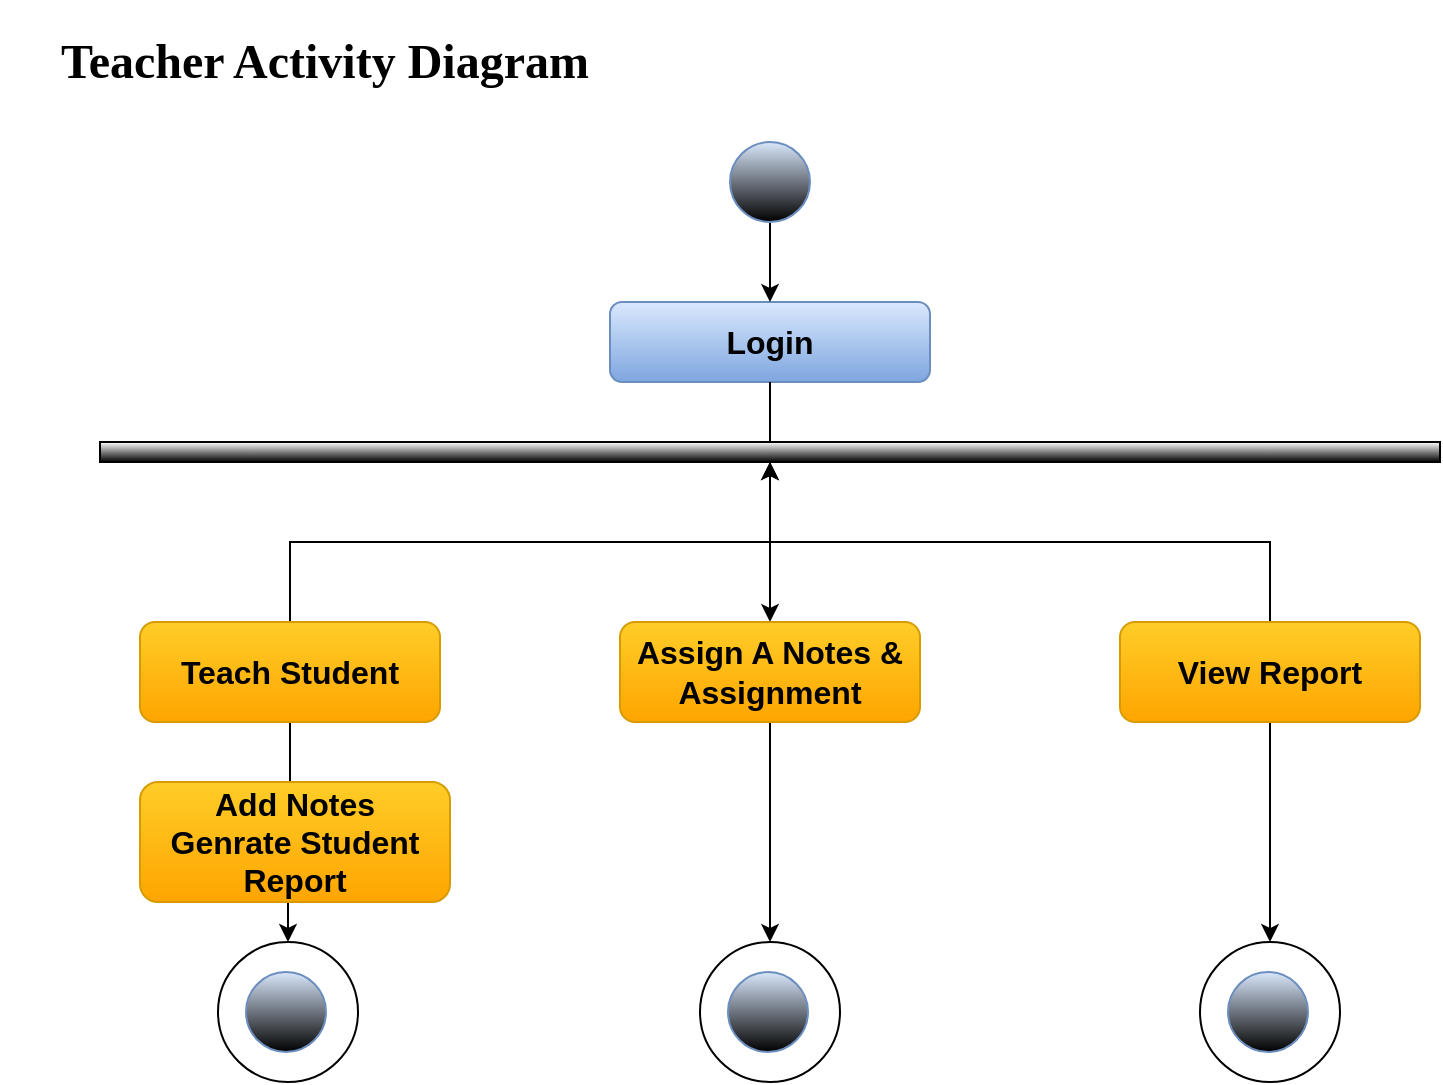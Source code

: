 <mxfile version="14.8.5" type="device"><diagram id="sh88UFoJAFgnjpi54jb1" name="Page-1"><mxGraphModel dx="868" dy="425" grid="1" gridSize="10" guides="1" tooltips="1" connect="1" arrows="1" fold="1" page="1" pageScale="1" pageWidth="827" pageHeight="1169" math="0" shadow="0"><root><mxCell id="0"/><mxCell id="1" parent="0"/><mxCell id="EFkGjrizNN-lwEP8bnWh-21" value="&lt;b&gt;&lt;font style=&quot;font-size: 16px&quot;&gt;Login&lt;/font&gt;&lt;/b&gt;" style="rounded=1;whiteSpace=wrap;html=1;gradientColor=#7ea6e0;fillColor=#dae8fc;strokeColor=#6c8ebf;" vertex="1" parent="1"><mxGeometry x="380" y="970" width="160" height="40" as="geometry"/></mxCell><mxCell id="EFkGjrizNN-lwEP8bnWh-22" value="" style="edgeStyle=orthogonalEdgeStyle;rounded=0;orthogonalLoop=1;jettySize=auto;html=1;" edge="1" parent="1" source="EFkGjrizNN-lwEP8bnWh-23" target="EFkGjrizNN-lwEP8bnWh-21"><mxGeometry relative="1" as="geometry"/></mxCell><mxCell id="EFkGjrizNN-lwEP8bnWh-23" value="" style="ellipse;whiteSpace=wrap;html=1;aspect=fixed;fillColor=#dae8fc;strokeColor=#6c8ebf;gradientColor=#000000;" vertex="1" parent="1"><mxGeometry x="440" y="890" width="40" height="40" as="geometry"/></mxCell><mxCell id="EFkGjrizNN-lwEP8bnWh-24" value="" style="edgeStyle=orthogonalEdgeStyle;rounded=0;orthogonalLoop=1;jettySize=auto;html=1;" edge="1" parent="1" source="EFkGjrizNN-lwEP8bnWh-25" target="EFkGjrizNN-lwEP8bnWh-31"><mxGeometry relative="1" as="geometry"/></mxCell><mxCell id="EFkGjrizNN-lwEP8bnWh-25" value="" style="rounded=0;whiteSpace=wrap;html=1;gradientColor=#000000;" vertex="1" parent="1"><mxGeometry x="125" y="1040" width="670" height="10" as="geometry"/></mxCell><mxCell id="EFkGjrizNN-lwEP8bnWh-26" value="" style="endArrow=none;html=1;entryX=0.5;entryY=1;entryDx=0;entryDy=0;exitX=0.5;exitY=0;exitDx=0;exitDy=0;" edge="1" parent="1" source="EFkGjrizNN-lwEP8bnWh-25" target="EFkGjrizNN-lwEP8bnWh-21"><mxGeometry width="50" height="50" relative="1" as="geometry"><mxPoint x="415" y="1080" as="sourcePoint"/><mxPoint x="465" y="1030" as="targetPoint"/></mxGeometry></mxCell><mxCell id="EFkGjrizNN-lwEP8bnWh-27" value="" style="edgeStyle=orthogonalEdgeStyle;rounded=0;orthogonalLoop=1;jettySize=auto;html=1;endArrow=classic;endFill=1;" edge="1" parent="1" source="EFkGjrizNN-lwEP8bnWh-29" target="EFkGjrizNN-lwEP8bnWh-25"><mxGeometry relative="1" as="geometry"/></mxCell><mxCell id="EFkGjrizNN-lwEP8bnWh-28" value="" style="edgeStyle=orthogonalEdgeStyle;rounded=0;orthogonalLoop=1;jettySize=auto;html=1;endArrow=classic;endFill=1;" edge="1" parent="1" source="EFkGjrizNN-lwEP8bnWh-29" target="EFkGjrizNN-lwEP8bnWh-35"><mxGeometry relative="1" as="geometry"/></mxCell><mxCell id="EFkGjrizNN-lwEP8bnWh-29" value="&lt;b&gt;&lt;font style=&quot;font-size: 16px&quot;&gt;Teach Student&lt;/font&gt;&lt;/b&gt;" style="rounded=1;whiteSpace=wrap;html=1;gradientColor=#ffa500;fillColor=#ffcd28;strokeColor=#d79b00;" vertex="1" parent="1"><mxGeometry x="145" y="1130" width="150" height="50" as="geometry"/></mxCell><mxCell id="EFkGjrizNN-lwEP8bnWh-30" value="" style="edgeStyle=orthogonalEdgeStyle;rounded=0;orthogonalLoop=1;jettySize=auto;html=1;endArrow=classic;endFill=1;" edge="1" parent="1" source="EFkGjrizNN-lwEP8bnWh-31" target="EFkGjrizNN-lwEP8bnWh-37"><mxGeometry relative="1" as="geometry"/></mxCell><mxCell id="EFkGjrizNN-lwEP8bnWh-31" value="&lt;b&gt;&lt;font style=&quot;font-size: 16px&quot;&gt;Assign A Notes &amp;amp; Assignment&lt;/font&gt;&lt;/b&gt;" style="rounded=1;whiteSpace=wrap;html=1;gradientColor=#ffa500;fillColor=#ffcd28;strokeColor=#d79b00;" vertex="1" parent="1"><mxGeometry x="385" y="1130" width="150" height="50" as="geometry"/></mxCell><mxCell id="EFkGjrizNN-lwEP8bnWh-32" value="" style="edgeStyle=orthogonalEdgeStyle;rounded=0;orthogonalLoop=1;jettySize=auto;html=1;endArrow=classic;endFill=1;" edge="1" parent="1" source="EFkGjrizNN-lwEP8bnWh-34" target="EFkGjrizNN-lwEP8bnWh-25"><mxGeometry relative="1" as="geometry"/></mxCell><mxCell id="EFkGjrizNN-lwEP8bnWh-33" value="" style="edgeStyle=orthogonalEdgeStyle;rounded=0;orthogonalLoop=1;jettySize=auto;html=1;endArrow=classic;endFill=1;" edge="1" parent="1" source="EFkGjrizNN-lwEP8bnWh-34" target="EFkGjrizNN-lwEP8bnWh-39"><mxGeometry relative="1" as="geometry"/></mxCell><mxCell id="EFkGjrizNN-lwEP8bnWh-34" value="&lt;b&gt;&lt;font style=&quot;font-size: 16px&quot;&gt;View Report&lt;/font&gt;&lt;/b&gt;" style="rounded=1;whiteSpace=wrap;html=1;gradientColor=#ffa500;fillColor=#ffcd28;strokeColor=#d79b00;" vertex="1" parent="1"><mxGeometry x="635" y="1130" width="150" height="50" as="geometry"/></mxCell><mxCell id="EFkGjrizNN-lwEP8bnWh-35" value="" style="ellipse;whiteSpace=wrap;html=1;aspect=fixed;" vertex="1" parent="1"><mxGeometry x="184" y="1290" width="70" height="70" as="geometry"/></mxCell><mxCell id="EFkGjrizNN-lwEP8bnWh-36" value="" style="ellipse;whiteSpace=wrap;html=1;aspect=fixed;fillColor=#dae8fc;strokeColor=#6c8ebf;gradientColor=#000000;" vertex="1" parent="1"><mxGeometry x="198" y="1305" width="40" height="40" as="geometry"/></mxCell><mxCell id="EFkGjrizNN-lwEP8bnWh-37" value="" style="ellipse;whiteSpace=wrap;html=1;aspect=fixed;" vertex="1" parent="1"><mxGeometry x="425" y="1290" width="70" height="70" as="geometry"/></mxCell><mxCell id="EFkGjrizNN-lwEP8bnWh-38" value="" style="ellipse;whiteSpace=wrap;html=1;aspect=fixed;fillColor=#dae8fc;strokeColor=#6c8ebf;gradientColor=#000000;" vertex="1" parent="1"><mxGeometry x="439" y="1305" width="40" height="40" as="geometry"/></mxCell><mxCell id="EFkGjrizNN-lwEP8bnWh-39" value="" style="ellipse;whiteSpace=wrap;html=1;aspect=fixed;" vertex="1" parent="1"><mxGeometry x="675" y="1290" width="70" height="70" as="geometry"/></mxCell><mxCell id="EFkGjrizNN-lwEP8bnWh-40" value="" style="ellipse;whiteSpace=wrap;html=1;aspect=fixed;fillColor=#dae8fc;strokeColor=#6c8ebf;gradientColor=#000000;" vertex="1" parent="1"><mxGeometry x="689" y="1305" width="40" height="40" as="geometry"/></mxCell><mxCell id="EFkGjrizNN-lwEP8bnWh-41" value="&lt;h1&gt;&lt;b&gt;&lt;font face=&quot;Times New Roman&quot;&gt;Teacher Activity Diagram&lt;/font&gt;&lt;/b&gt;&lt;/h1&gt;" style="text;html=1;strokeColor=none;fillColor=none;align=center;verticalAlign=middle;whiteSpace=wrap;rounded=0;" vertex="1" parent="1"><mxGeometry x="75" y="820" width="325" height="60" as="geometry"/></mxCell><mxCell id="EFkGjrizNN-lwEP8bnWh-42" value="&lt;b style=&quot;font-size: 16px&quot;&gt;Add Notes&lt;br&gt;Genrate Student Report&lt;/b&gt;" style="rounded=1;whiteSpace=wrap;html=1;gradientColor=#ffa500;fillColor=#ffcd28;strokeColor=#d79b00;" vertex="1" parent="1"><mxGeometry x="145" y="1210" width="155" height="60" as="geometry"/></mxCell></root></mxGraphModel></diagram></mxfile>